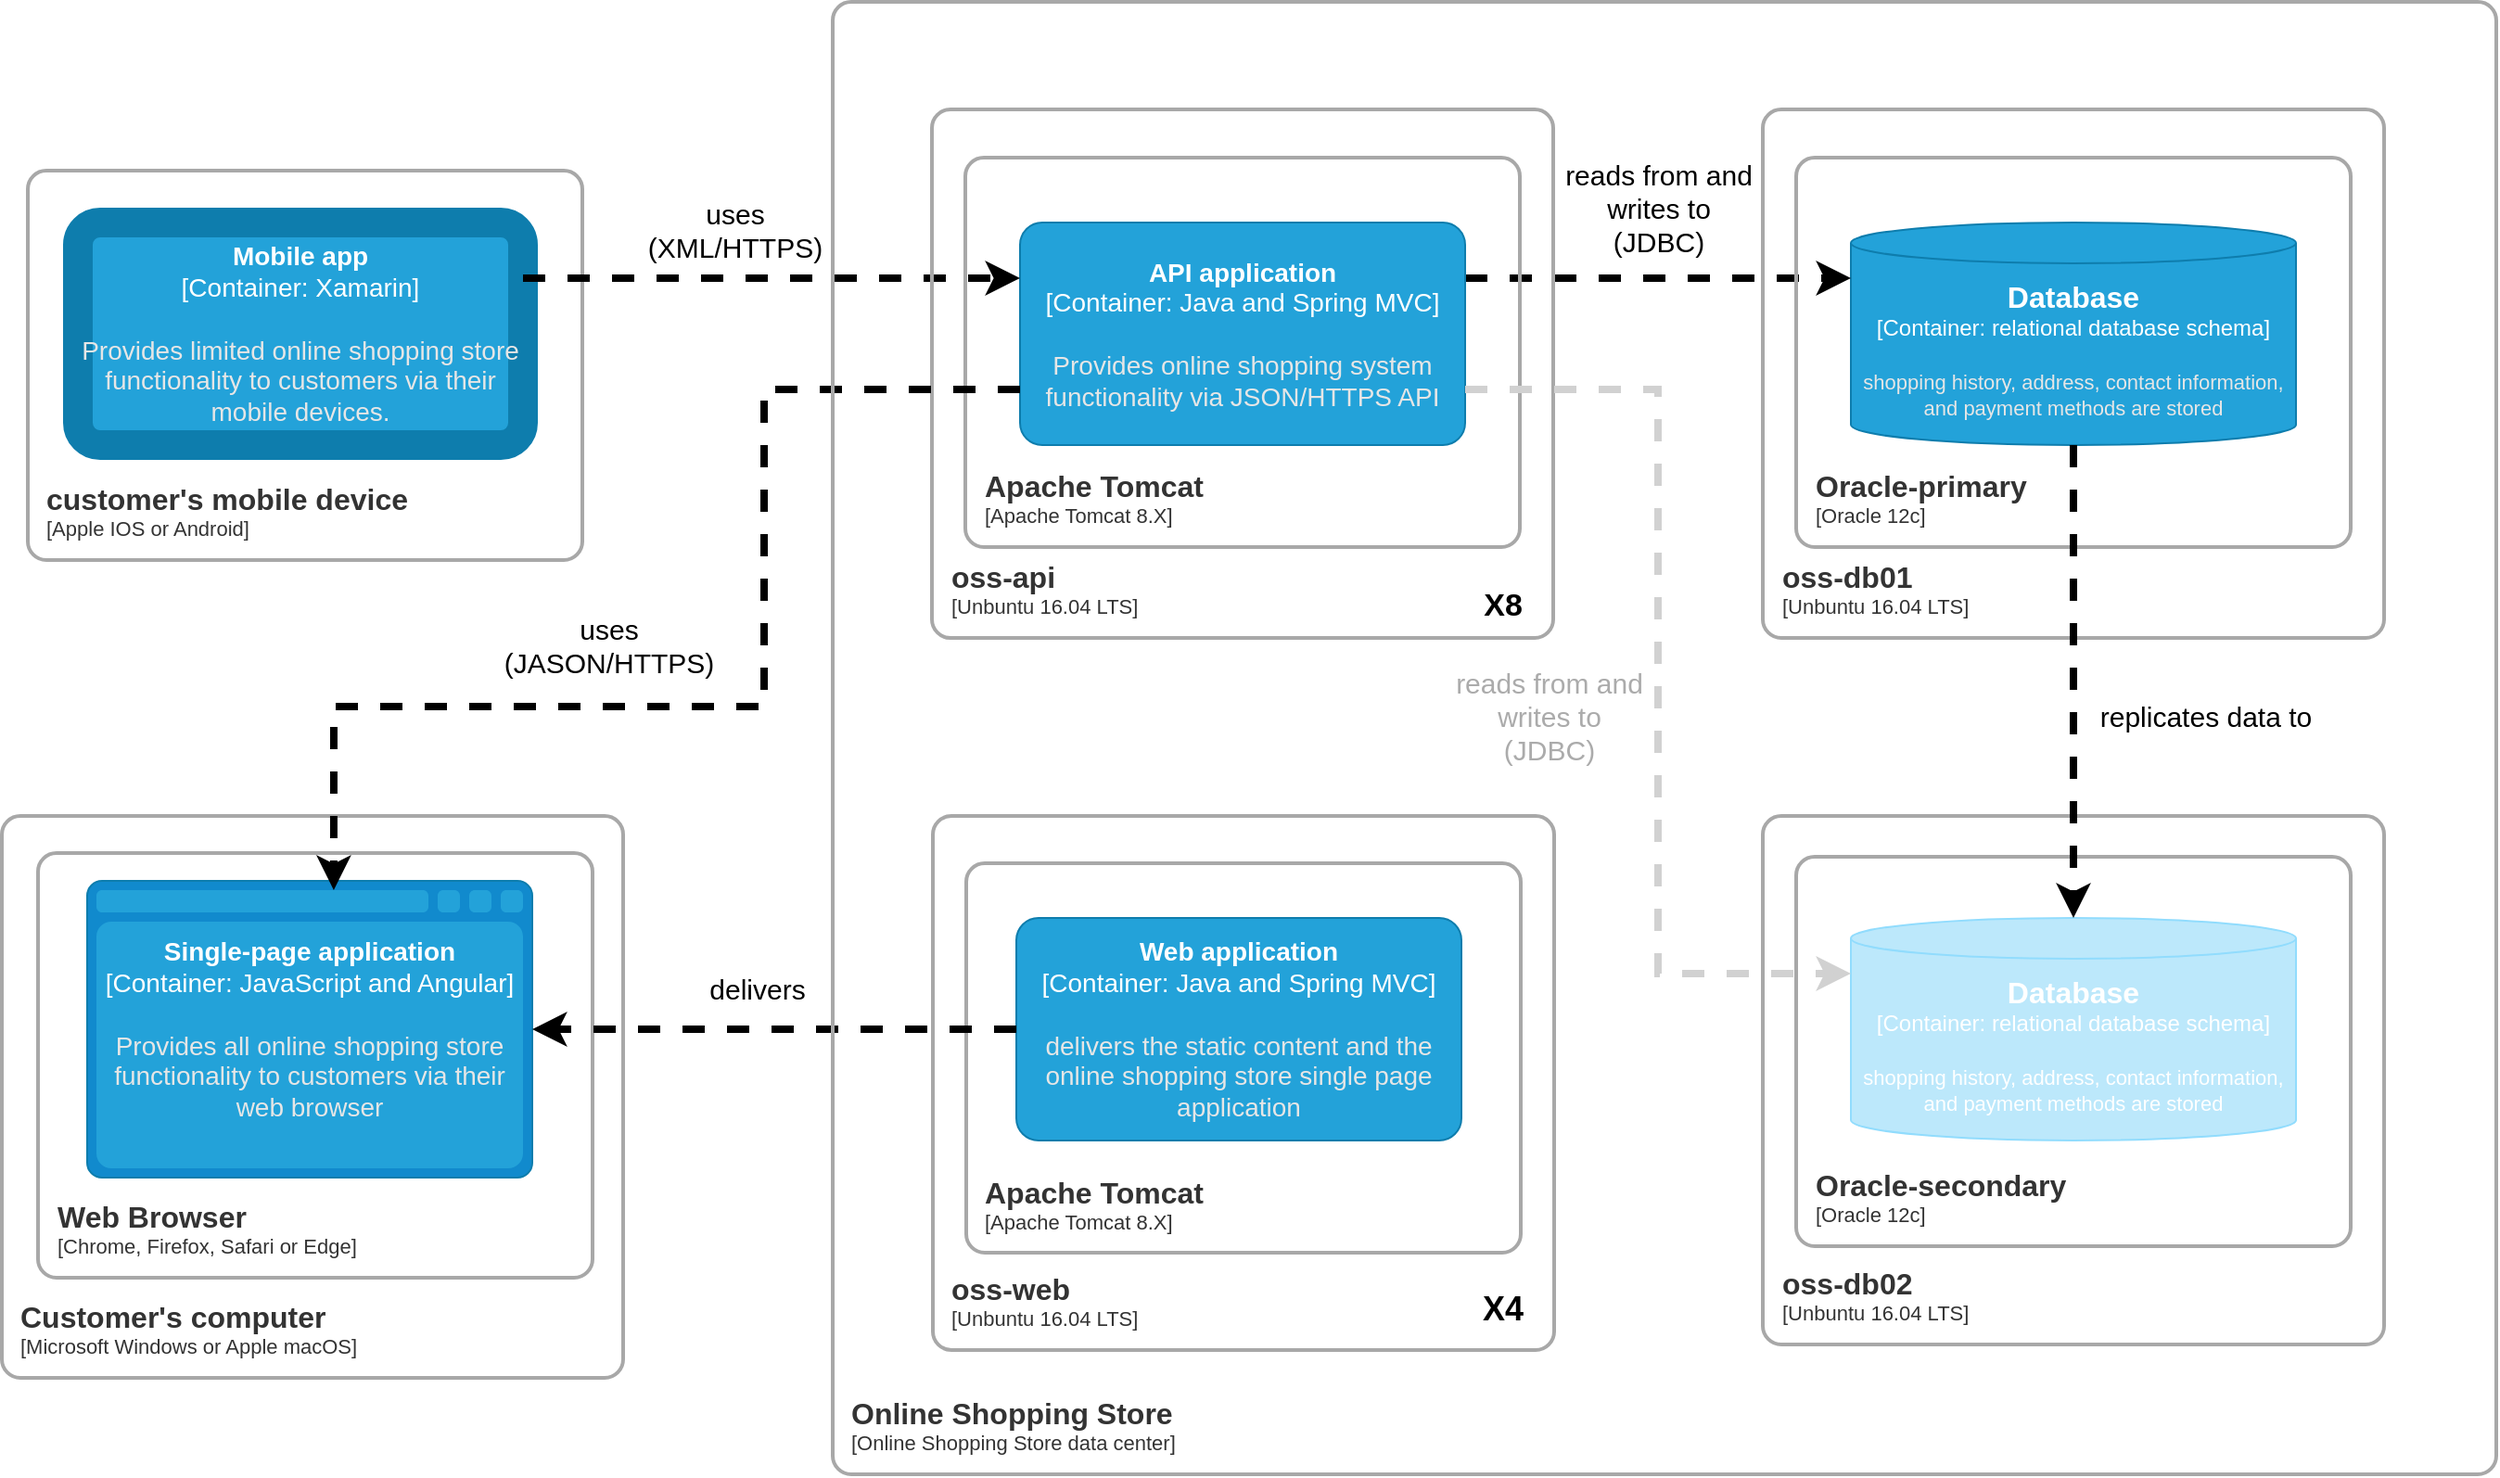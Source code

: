 <mxfile version="22.0.8" type="device">
  <diagram name="Page-1" id="v5ohUNkm4YD7jwQh4eD8">
    <mxGraphModel dx="1625" dy="1125" grid="0" gridSize="10" guides="1" tooltips="1" connect="1" arrows="1" fold="1" page="1" pageScale="1" pageWidth="1600" pageHeight="900" math="0" shadow="0">
      <root>
        <mxCell id="0" />
        <mxCell id="1" parent="0" />
        <object placeholders="1" c4Type="Database" c4Container="Container" c4Technology="relational database schema" c4Description="shopping history, address, contact information, and payment methods are stored" label="&lt;font style=&quot;font-size: 16px&quot;&gt;&lt;b&gt;%c4Type%&lt;/b&gt;&lt;/font&gt;&lt;div&gt;[%c4Container%:&amp;nbsp;%c4Technology%]&lt;/div&gt;&lt;br&gt;&lt;div&gt;&lt;font style=&quot;font-size: 11px&quot;&gt;&lt;font color=&quot;#E6E6E6&quot;&gt;%c4Description%&lt;/font&gt;&lt;/div&gt;" id="7fbWs8w8Dx33rmhqO2U3-28">
          <mxCell style="shape=cylinder3;size=11;whiteSpace=wrap;html=1;boundedLbl=1;rounded=0;labelBackgroundColor=none;fillColor=#23A2D9;fontSize=12;fontColor=#ffffff;align=center;strokeColor=#0E7DAD;metaEdit=1;points=[[0.5,0,0],[1,0.25,0],[1,0.5,0],[1,0.75,0],[0.5,1,0],[0,0.75,0],[0,0.5,0],[0,0.25,0]];resizable=0;" vertex="1" parent="1">
            <mxGeometry x="1024" y="151" width="240" height="120" as="geometry" />
          </mxCell>
        </object>
        <object placeholders="1" c4Name="Web application" c4Type="Container" c4Technology="Java and Spring MVC" c4Description="delivers the static content and the online shopping store single page application" label="&lt;font style=&quot;font-size: 14px;&quot;&gt;&lt;b style=&quot;font-size: 14px;&quot;&gt;%c4Name%&lt;/b&gt;&lt;/font&gt;&lt;div style=&quot;font-size: 14px;&quot;&gt;[%c4Type%: %c4Technology%]&lt;/div&gt;&lt;br style=&quot;font-size: 14px;&quot;&gt;&lt;div style=&quot;font-size: 14px;&quot;&gt;&lt;font style=&quot;font-size: 14px;&quot;&gt;&lt;font color=&quot;#E6E6E6&quot; style=&quot;font-size: 14px;&quot;&gt;%c4Description%&lt;/font&gt;&lt;/font&gt;&lt;/div&gt;" id="7fbWs8w8Dx33rmhqO2U3-36">
          <mxCell style="rounded=1;whiteSpace=wrap;html=1;fontSize=14;labelBackgroundColor=none;fillColor=#23A2D9;fontColor=#ffffff;align=center;arcSize=10;strokeColor=#0E7DAD;metaEdit=1;resizable=0;points=[[0.25,0,0],[0.5,0,0],[0.75,0,0],[1,0.25,0],[1,0.5,0],[1,0.75,0],[0.75,1,0],[0.5,1,0],[0.25,1,0],[0,0.75,0],[0,0.5,0],[0,0.25,0]];" vertex="1" parent="1">
            <mxGeometry x="574" y="526" width="240" height="120" as="geometry" />
          </mxCell>
        </object>
        <object placeholders="1" c4Type="Single-page application" c4Container="Container" c4Technology="JavaScript and Angular" c4Description="Provides all online shopping store functionality to customers via their web browser" label="&lt;font style=&quot;font-size: 14px;&quot;&gt;&lt;b style=&quot;font-size: 14px;&quot;&gt;%c4Type%&lt;/b&gt;&lt;/font&gt;&lt;div style=&quot;font-size: 14px;&quot;&gt;[%c4Container%:&amp;nbsp;%c4Technology%]&lt;/div&gt;&lt;br style=&quot;font-size: 14px;&quot;&gt;&lt;div style=&quot;font-size: 14px;&quot;&gt;&lt;font style=&quot;font-size: 14px;&quot;&gt;&lt;font color=&quot;#E6E6E6&quot; style=&quot;font-size: 14px;&quot;&gt;%c4Description%&lt;/font&gt;&lt;/font&gt;&lt;/div&gt;" id="7fbWs8w8Dx33rmhqO2U3-37">
          <mxCell style="shape=mxgraph.c4.webBrowserContainer2;whiteSpace=wrap;html=1;boundedLbl=1;rounded=0;labelBackgroundColor=none;strokeColor=#118ACD;fillColor=#23A2D9;strokeColor=#118ACD;strokeColor2=#0E7DAD;fontSize=14;fontColor=#ffffff;align=center;metaEdit=1;points=[[0.5,0,0],[1,0.25,0],[1,0.5,0],[1,0.75,0],[0.5,1,0],[0,0.75,0],[0,0.5,0],[0,0.25,0]];resizable=0;" vertex="1" parent="1">
            <mxGeometry x="73" y="506" width="240" height="160" as="geometry" />
          </mxCell>
        </object>
        <object placeholders="1" c4Name="Mobile app" c4Type="Container" c4Technology="Xamarin" c4Description="Provides limited online shopping store functionality to customers via their mobile devices." label="&lt;font style=&quot;font-size: 14px;&quot;&gt;&lt;b style=&quot;font-size: 14px;&quot;&gt;%c4Name%&lt;/b&gt;&lt;/font&gt;&lt;div style=&quot;font-size: 14px;&quot;&gt;[%c4Type%: %c4Technology%]&lt;/div&gt;&lt;br style=&quot;font-size: 14px;&quot;&gt;&lt;div style=&quot;font-size: 14px;&quot;&gt;&lt;font style=&quot;font-size: 14px;&quot;&gt;&lt;font color=&quot;#E6E6E6&quot; style=&quot;font-size: 14px;&quot;&gt;%c4Description%&lt;/font&gt;&lt;/font&gt;&lt;/div&gt;" id="7fbWs8w8Dx33rmhqO2U3-39">
          <mxCell style="rounded=1;whiteSpace=wrap;html=1;fontSize=14;labelBackgroundColor=none;fillColor=#23A2D9;fontColor=#ffffff;align=center;arcSize=10;strokeColor=#0E7DAD;metaEdit=1;resizable=0;points=[[0.25,0,0],[0.5,0,0],[0.75,0,0],[1,0.25,0],[1,0.5,0],[1,0.75,0],[0.75,1,0],[0.5,1,0],[0.25,1,0],[0,0.75,0],[0,0.5,0],[0,0.25,0]];strokeWidth=16;" vertex="1" parent="1">
            <mxGeometry x="68" y="151" width="240" height="120" as="geometry" />
          </mxCell>
        </object>
        <mxCell id="7fbWs8w8Dx33rmhqO2U3-61" value="&lt;font style=&quot;font-size: 15px;&quot;&gt;delivers&lt;/font&gt;" style="edgeLabel;html=1;align=center;verticalAlign=middle;resizable=0;points=[];fontSize=15;" vertex="1" connectable="0" parent="1">
          <mxGeometry x="434" y="564" as="geometry" />
        </mxCell>
        <mxCell id="7fbWs8w8Dx33rmhqO2U3-62" value="&lt;font style=&quot;font-size: 15px;&quot;&gt;reads from and &lt;br style=&quot;font-size: 15px;&quot;&gt;writes to&lt;br style=&quot;font-size: 15px;&quot;&gt;(JDBC)&lt;br style=&quot;font-size: 15px;&quot;&gt;&lt;/font&gt;" style="edgeLabel;html=1;align=center;verticalAlign=middle;resizable=0;points=[];fontSize=15;" vertex="1" connectable="0" parent="1">
          <mxGeometry x="920" y="143" as="geometry" />
        </mxCell>
        <mxCell id="7fbWs8w8Dx33rmhqO2U3-64" value="&lt;font style=&quot;font-size: 15px;&quot;&gt;uses&lt;br style=&quot;font-size: 15px;&quot;&gt;(JASON/HTTPS)&lt;br style=&quot;font-size: 15px;&quot;&gt;&lt;/font&gt;" style="edgeLabel;html=1;align=center;verticalAlign=middle;resizable=0;points=[];fontSize=15;" vertex="1" connectable="0" parent="1">
          <mxGeometry x="680" y="385" as="geometry">
            <mxPoint x="-326" y="-6" as="offset" />
          </mxGeometry>
        </mxCell>
        <mxCell id="7fbWs8w8Dx33rmhqO2U3-68" value="&lt;font style=&quot;font-size: 15px;&quot;&gt;uses&lt;br style=&quot;font-size: 15px;&quot;&gt;(XML/HTTPS)&lt;/font&gt;" style="edgeLabel;html=1;align=center;verticalAlign=middle;resizable=0;points=[];labelBackgroundColor=none;fontSize=15;" vertex="1" connectable="0" parent="1">
          <mxGeometry x="635" y="90" as="geometry">
            <mxPoint x="-213" y="65" as="offset" />
          </mxGeometry>
        </mxCell>
        <mxCell id="7fbWs8w8Dx33rmhqO2U3-69" value="&lt;span style=&quot;font-size: 15px;&quot;&gt;replicates data to&lt;/span&gt;" style="edgeLabel;html=1;align=center;verticalAlign=middle;resizable=0;points=[];labelBackgroundColor=none;fontSize=15;" vertex="1" connectable="0" parent="1">
          <mxGeometry x="1215" y="417" as="geometry" />
        </mxCell>
        <object placeholders="1" c4Name="customer&#39;s mobile device" c4Type="SystemScopeBoundary" c4Application="Apple IOS or Android" label="&lt;font style=&quot;font-size: 16px&quot;&gt;&lt;b&gt;&lt;div style=&quot;text-align: left&quot;&gt;%c4Name%&lt;/div&gt;&lt;/b&gt;&lt;/font&gt;&lt;div style=&quot;text-align: left&quot;&gt;[%c4Application%]&lt;/div&gt;" id="7fbWs8w8Dx33rmhqO2U3-74">
          <mxCell style="rounded=1;fontSize=11;whiteSpace=wrap;html=1;arcSize=20;fillColor=none;strokeColor=#a8a8a8;fontColor=#333333;labelBackgroundColor=none;align=left;verticalAlign=bottom;labelBorderColor=none;spacingTop=0;spacing=10;metaEdit=1;rotatable=0;perimeter=rectanglePerimeter;noLabel=0;labelPadding=0;allowArrows=0;connectable=0;expand=0;recursiveResize=0;editable=1;pointerEvents=0;absoluteArcSize=1;points=[[0.25,0,0],[0.5,0,0],[0.75,0,0],[1,0.25,0],[1,0.5,0],[1,0.75,0],[0.75,1,0],[0.5,1,0],[0.25,1,0],[0,0.75,0],[0,0.5,0],[0,0.25,0]];strokeWidth=2;" vertex="1" parent="1">
            <mxGeometry x="41" y="123" width="299" height="210" as="geometry" />
          </mxCell>
        </object>
        <mxCell id="7fbWs8w8Dx33rmhqO2U3-78" style="edgeStyle=orthogonalEdgeStyle;rounded=0;orthogonalLoop=1;jettySize=auto;html=1;exitX=1;exitY=0.25;exitDx=0;exitDy=0;exitPerimeter=0;entryX=0;entryY=0.25;entryDx=0;entryDy=0;entryPerimeter=0;strokeWidth=4;dashed=1;" edge="1" parent="1" source="7fbWs8w8Dx33rmhqO2U3-33" target="7fbWs8w8Dx33rmhqO2U3-28">
          <mxGeometry relative="1" as="geometry" />
        </mxCell>
        <object placeholders="1" c4Name="API application" c4Type="Container" c4Technology="Java and Spring MVC" c4Description="Provides online shopping system functionality via JSON/HTTPS API" label="&lt;font style=&quot;font-size: 14px;&quot;&gt;&lt;b style=&quot;font-size: 14px;&quot;&gt;%c4Name%&lt;/b&gt;&lt;/font&gt;&lt;div style=&quot;font-size: 14px;&quot;&gt;[%c4Type%: %c4Technology%]&lt;/div&gt;&lt;br style=&quot;font-size: 14px;&quot;&gt;&lt;div style=&quot;font-size: 14px;&quot;&gt;&lt;font style=&quot;font-size: 14px;&quot;&gt;&lt;font color=&quot;#E6E6E6&quot; style=&quot;font-size: 14px;&quot;&gt;%c4Description%&lt;/font&gt;&lt;/font&gt;&lt;/div&gt;" id="7fbWs8w8Dx33rmhqO2U3-33">
          <mxCell style="rounded=1;whiteSpace=wrap;html=1;fontSize=14;labelBackgroundColor=none;fillColor=#23A2D9;fontColor=#ffffff;align=center;arcSize=10;strokeColor=#0E7DAD;metaEdit=1;resizable=0;points=[[0.25,0,0],[0.5,0,0],[0.75,0,0],[1,0.25,0],[1,0.5,0],[1,0.75,0],[0.75,1,0],[0.5,1,0],[0.25,1,0],[0,0.75,0],[0,0.5,0],[0,0.25,0]];" vertex="1" parent="1">
            <mxGeometry x="576" y="151" width="240" height="120" as="geometry" />
          </mxCell>
        </object>
        <object placeholders="1" c4Type="Database" c4Container="Container" c4Technology="relational database schema" c4Description="shopping history, address, contact information, and payment methods are stored" label="&lt;font style=&quot;font-size: 16px&quot;&gt;&lt;b&gt;%c4Type%&lt;/b&gt;&lt;/font&gt;&lt;div&gt;[%c4Container%:&amp;nbsp;%c4Technology%]&lt;/div&gt;&lt;br&gt;&lt;div&gt;&lt;font style=&quot;font-size: 11px&quot;&gt;&lt;font&gt;%c4Description%&lt;/font&gt;&lt;/font&gt;&lt;/div&gt;" id="7fbWs8w8Dx33rmhqO2U3-76">
          <mxCell style="shape=cylinder3;size=11;whiteSpace=wrap;html=1;boundedLbl=1;rounded=0;labelBackgroundColor=none;fillColor=#bce8fb;fontSize=12;fontColor=#FFFFFF;align=center;strokeColor=#91dcfd;metaEdit=1;points=[[0.5,0,0],[1,0.25,0],[1,0.5,0],[1,0.75,0],[0.5,1,0],[0,0.75,0],[0,0.5,0],[0,0.25,0]];resizable=0;" vertex="1" parent="1">
            <mxGeometry x="1024" y="526" width="240" height="120" as="geometry" />
          </mxCell>
        </object>
        <mxCell id="7fbWs8w8Dx33rmhqO2U3-77" style="edgeStyle=orthogonalEdgeStyle;rounded=0;orthogonalLoop=1;jettySize=auto;html=1;exitX=1;exitY=0.25;exitDx=0;exitDy=0;exitPerimeter=0;entryX=0;entryY=0.25;entryDx=0;entryDy=0;entryPerimeter=0;dashed=1;strokeWidth=4;" edge="1" parent="1" source="7fbWs8w8Dx33rmhqO2U3-39" target="7fbWs8w8Dx33rmhqO2U3-33">
          <mxGeometry relative="1" as="geometry" />
        </mxCell>
        <object placeholders="1" c4Name="Apache Tomcat" c4Type="SystemScopeBoundary" c4Application="Apache Tomcat 8.X" label="&lt;font style=&quot;font-size: 16px&quot;&gt;&lt;b&gt;&lt;div style=&quot;text-align: left&quot;&gt;%c4Name%&lt;/div&gt;&lt;/b&gt;&lt;/font&gt;&lt;div style=&quot;text-align: left&quot;&gt;[%c4Application%]&lt;/div&gt;" id="7fbWs8w8Dx33rmhqO2U3-79">
          <mxCell style="rounded=1;fontSize=11;whiteSpace=wrap;html=1;arcSize=20;fillColor=none;strokeColor=#a8a8a8;fontColor=#333333;labelBackgroundColor=none;align=left;verticalAlign=bottom;labelBorderColor=none;spacingTop=0;spacing=10;metaEdit=1;rotatable=0;perimeter=rectanglePerimeter;noLabel=0;labelPadding=0;allowArrows=0;connectable=0;expand=0;recursiveResize=0;editable=1;pointerEvents=0;absoluteArcSize=1;points=[[0.25,0,0],[0.5,0,0],[0.75,0,0],[1,0.25,0],[1,0.5,0],[1,0.75,0],[0.75,1,0],[0.5,1,0],[0.25,1,0],[0,0.75,0],[0,0.5,0],[0,0.25,0]];strokeWidth=2;" vertex="1" parent="1">
            <mxGeometry x="546.5" y="116" width="299" height="210" as="geometry" />
          </mxCell>
        </object>
        <object placeholders="1" c4Name="Customer&#39;s computer" c4Type="SystemScopeBoundary" c4Application="Microsoft Windows or Apple macOS" label="&lt;font style=&quot;font-size: 16px&quot;&gt;&lt;b&gt;&lt;div style=&quot;text-align: left&quot;&gt;%c4Name%&lt;/div&gt;&lt;/b&gt;&lt;/font&gt;&lt;div style=&quot;text-align: left&quot;&gt;[%c4Application%]&lt;/div&gt;" id="7fbWs8w8Dx33rmhqO2U3-80">
          <mxCell style="rounded=1;fontSize=11;whiteSpace=wrap;html=1;arcSize=20;fillColor=none;strokeColor=#a8a8a8;fontColor=#333333;labelBackgroundColor=none;align=left;verticalAlign=bottom;labelBorderColor=none;spacingTop=0;spacing=10;metaEdit=1;rotatable=0;perimeter=rectanglePerimeter;noLabel=0;labelPadding=0;allowArrows=0;connectable=0;expand=0;recursiveResize=0;editable=1;pointerEvents=0;absoluteArcSize=1;points=[[0.25,0,0],[0.5,0,0],[0.75,0,0],[1,0.25,0],[1,0.5,0],[1,0.75,0],[0.75,1,0],[0.5,1,0],[0.25,1,0],[0,0.75,0],[0,0.5,0],[0,0.25,0]];strokeWidth=2;" vertex="1" parent="1">
            <mxGeometry x="27" y="471" width="335" height="303" as="geometry" />
          </mxCell>
        </object>
        <object placeholders="1" c4Name="Web Browser" c4Type="SystemScopeBoundary" c4Application="Chrome, Firefox, Safari or Edge" label="&lt;font style=&quot;font-size: 16px&quot;&gt;&lt;b&gt;&lt;div style=&quot;text-align: left&quot;&gt;%c4Name%&lt;/div&gt;&lt;/b&gt;&lt;/font&gt;&lt;div style=&quot;text-align: left&quot;&gt;[%c4Application%]&lt;/div&gt;" id="7fbWs8w8Dx33rmhqO2U3-81">
          <mxCell style="rounded=1;fontSize=11;whiteSpace=wrap;html=1;arcSize=20;fillColor=none;strokeColor=#a8a8a8;fontColor=#333333;labelBackgroundColor=none;align=left;verticalAlign=bottom;labelBorderColor=none;spacingTop=0;spacing=10;metaEdit=1;rotatable=0;perimeter=rectanglePerimeter;noLabel=0;labelPadding=0;allowArrows=0;connectable=0;expand=0;recursiveResize=0;editable=1;pointerEvents=0;absoluteArcSize=1;points=[[0.25,0,0],[0.5,0,0],[0.75,0,0],[1,0.25,0],[1,0.5,0],[1,0.75,0],[0.75,1,0],[0.5,1,0],[0.25,1,0],[0,0.75,0],[0,0.5,0],[0,0.25,0]];strokeWidth=2;" vertex="1" parent="1">
            <mxGeometry x="46.5" y="491" width="299" height="229" as="geometry" />
          </mxCell>
        </object>
        <object placeholders="1" c4Name="oss-web" c4Type="SystemScopeBoundary" c4Application="Unbuntu 16.04 LTS" label="&lt;font style=&quot;font-size: 16px&quot;&gt;&lt;b&gt;&lt;div style=&quot;text-align: left&quot;&gt;%c4Name%&lt;/div&gt;&lt;/b&gt;&lt;/font&gt;&lt;div style=&quot;text-align: left&quot;&gt;[%c4Application%]&lt;/div&gt;" id="7fbWs8w8Dx33rmhqO2U3-82">
          <mxCell style="rounded=1;fontSize=11;whiteSpace=wrap;html=1;arcSize=20;fillColor=none;strokeColor=#a8a8a8;fontColor=#333333;labelBackgroundColor=none;align=left;verticalAlign=bottom;labelBorderColor=none;spacingTop=0;spacing=10;metaEdit=1;rotatable=0;perimeter=rectanglePerimeter;noLabel=0;labelPadding=0;allowArrows=0;connectable=0;expand=0;recursiveResize=0;editable=1;pointerEvents=0;absoluteArcSize=1;points=[[0.25,0,0],[0.5,0,0],[0.75,0,0],[1,0.25,0],[1,0.5,0],[1,0.75,0],[0.75,1,0],[0.5,1,0],[0.25,1,0],[0,0.75,0],[0,0.5,0],[0,0.25,0]];strokeWidth=2;" vertex="1" parent="1">
            <mxGeometry x="529" y="471" width="335" height="288" as="geometry" />
          </mxCell>
        </object>
        <object placeholders="1" c4Name="Apache Tomcat" c4Type="SystemScopeBoundary" c4Application="Apache Tomcat 8.X" label="&lt;font style=&quot;font-size: 16px&quot;&gt;&lt;b&gt;&lt;div style=&quot;text-align: left&quot;&gt;%c4Name%&lt;/div&gt;&lt;/b&gt;&lt;/font&gt;&lt;div style=&quot;text-align: left&quot;&gt;[%c4Application%]&lt;/div&gt;" id="7fbWs8w8Dx33rmhqO2U3-83">
          <mxCell style="rounded=1;fontSize=11;whiteSpace=wrap;html=1;arcSize=20;fillColor=none;strokeColor=#a8a8a8;fontColor=#333333;labelBackgroundColor=none;align=left;verticalAlign=bottom;labelBorderColor=none;spacingTop=0;spacing=10;metaEdit=1;rotatable=0;perimeter=rectanglePerimeter;noLabel=0;labelPadding=0;allowArrows=0;connectable=0;expand=0;recursiveResize=0;editable=1;pointerEvents=0;absoluteArcSize=1;points=[[0.25,0,0],[0.5,0,0],[0.75,0,0],[1,0.25,0],[1,0.5,0],[1,0.75,0],[0.75,1,0],[0.5,1,0],[0.25,1,0],[0,0.75,0],[0,0.5,0],[0,0.25,0]];strokeWidth=2;" vertex="1" parent="1">
            <mxGeometry x="547" y="496.5" width="299" height="210" as="geometry" />
          </mxCell>
        </object>
        <object placeholders="1" c4Name="oss-api" c4Type="SystemScopeBoundary" c4Application="Unbuntu 16.04 LTS" label="&lt;font style=&quot;font-size: 16px&quot;&gt;&lt;b&gt;&lt;div style=&quot;text-align: left&quot;&gt;%c4Name%&lt;/div&gt;&lt;/b&gt;&lt;/font&gt;&lt;div style=&quot;text-align: left&quot;&gt;[%c4Application%]&lt;/div&gt;" id="7fbWs8w8Dx33rmhqO2U3-84">
          <mxCell style="rounded=1;fontSize=11;whiteSpace=wrap;html=1;arcSize=20;fillColor=none;strokeColor=#a8a8a8;fontColor=#333333;labelBackgroundColor=none;align=left;verticalAlign=bottom;labelBorderColor=none;spacingTop=0;spacing=10;metaEdit=1;rotatable=0;perimeter=rectanglePerimeter;noLabel=0;labelPadding=0;allowArrows=0;connectable=0;expand=0;recursiveResize=0;editable=1;pointerEvents=0;absoluteArcSize=1;points=[[0.25,0,0],[0.5,0,0],[0.75,0,0],[1,0.25,0],[1,0.5,0],[1,0.75,0],[0.75,1,0],[0.5,1,0],[0.25,1,0],[0,0.75,0],[0,0.5,0],[0,0.25,0]];strokeWidth=2;" vertex="1" parent="1">
            <mxGeometry x="528.5" y="90" width="335" height="285" as="geometry" />
          </mxCell>
        </object>
        <mxCell id="7fbWs8w8Dx33rmhqO2U3-85" value="X8" style="text;html=1;align=center;verticalAlign=middle;resizable=0;points=[];autosize=1;strokeColor=none;fillColor=none;fontStyle=1;fontSize=17;" vertex="1" parent="1">
          <mxGeometry x="816" y="342" width="39" height="32" as="geometry" />
        </mxCell>
        <mxCell id="7fbWs8w8Dx33rmhqO2U3-86" value="X4" style="text;html=1;align=center;verticalAlign=middle;resizable=0;points=[];autosize=1;strokeColor=none;fillColor=none;fontSize=18;fontStyle=1" vertex="1" parent="1">
          <mxGeometry x="816" y="720" width="40" height="34" as="geometry" />
        </mxCell>
        <object placeholders="1" c4Name="oss-db01" c4Type="SystemScopeBoundary" c4Application="Unbuntu 16.04 LTS" label="&lt;font style=&quot;font-size: 16px&quot;&gt;&lt;b&gt;&lt;div style=&quot;text-align: left&quot;&gt;%c4Name%&lt;/div&gt;&lt;/b&gt;&lt;/font&gt;&lt;div style=&quot;text-align: left&quot;&gt;[%c4Application%]&lt;/div&gt;" id="7fbWs8w8Dx33rmhqO2U3-87">
          <mxCell style="rounded=1;fontSize=11;whiteSpace=wrap;html=1;arcSize=20;fillColor=none;strokeColor=#a8a8a8;fontColor=#333333;labelBackgroundColor=none;align=left;verticalAlign=bottom;labelBorderColor=none;spacingTop=0;spacing=10;metaEdit=1;rotatable=0;perimeter=rectanglePerimeter;noLabel=0;labelPadding=0;allowArrows=0;connectable=0;expand=0;recursiveResize=0;editable=1;pointerEvents=0;absoluteArcSize=1;points=[[0.25,0,0],[0.5,0,0],[0.75,0,0],[1,0.25,0],[1,0.5,0],[1,0.75,0],[0.75,1,0],[0.5,1,0],[0.25,1,0],[0,0.75,0],[0,0.5,0],[0,0.25,0]];strokeWidth=2;" vertex="1" parent="1">
            <mxGeometry x="976.5" y="90" width="335" height="285" as="geometry" />
          </mxCell>
        </object>
        <object placeholders="1" c4Name="Oracle-primary" c4Type="SystemScopeBoundary" c4Application="Oracle 12c" label="&lt;font style=&quot;font-size: 16px&quot;&gt;&lt;b&gt;&lt;div style=&quot;text-align: left&quot;&gt;%c4Name%&lt;/div&gt;&lt;/b&gt;&lt;/font&gt;&lt;div style=&quot;text-align: left&quot;&gt;[%c4Application%]&lt;/div&gt;" id="7fbWs8w8Dx33rmhqO2U3-88">
          <mxCell style="rounded=1;fontSize=11;whiteSpace=wrap;html=1;arcSize=20;fillColor=none;strokeColor=#a8a8a8;fontColor=#333333;labelBackgroundColor=none;align=left;verticalAlign=bottom;labelBorderColor=none;spacingTop=0;spacing=10;metaEdit=1;rotatable=0;perimeter=rectanglePerimeter;noLabel=0;labelPadding=0;allowArrows=0;connectable=0;expand=0;recursiveResize=0;editable=1;pointerEvents=0;absoluteArcSize=1;points=[[0.25,0,0],[0.5,0,0],[0.75,0,0],[1,0.25,0],[1,0.5,0],[1,0.75,0],[0.75,1,0],[0.5,1,0],[0.25,1,0],[0,0.75,0],[0,0.5,0],[0,0.25,0]];strokeWidth=2;" vertex="1" parent="1">
            <mxGeometry x="994.5" y="116" width="299" height="210" as="geometry" />
          </mxCell>
        </object>
        <object placeholders="1" c4Name="oss-db02" c4Type="SystemScopeBoundary" c4Application="Unbuntu 16.04 LTS" label="&lt;font style=&quot;font-size: 16px&quot;&gt;&lt;b&gt;&lt;div style=&quot;text-align: left&quot;&gt;%c4Name%&lt;/div&gt;&lt;/b&gt;&lt;/font&gt;&lt;div style=&quot;text-align: left&quot;&gt;[%c4Application%]&lt;/div&gt;" id="7fbWs8w8Dx33rmhqO2U3-89">
          <mxCell style="rounded=1;fontSize=11;whiteSpace=wrap;html=1;arcSize=20;fillColor=none;strokeColor=#a8a8a8;fontColor=#333333;labelBackgroundColor=none;align=left;verticalAlign=bottom;labelBorderColor=none;spacingTop=0;spacing=10;metaEdit=1;rotatable=0;perimeter=rectanglePerimeter;noLabel=0;labelPadding=0;allowArrows=0;connectable=0;expand=0;recursiveResize=0;editable=1;pointerEvents=0;absoluteArcSize=1;points=[[0.25,0,0],[0.5,0,0],[0.75,0,0],[1,0.25,0],[1,0.5,0],[1,0.75,0],[0.75,1,0],[0.5,1,0],[0.25,1,0],[0,0.75,0],[0,0.5,0],[0,0.25,0]];strokeWidth=2;" vertex="1" parent="1">
            <mxGeometry x="976.5" y="471" width="335" height="285" as="geometry" />
          </mxCell>
        </object>
        <object placeholders="1" c4Name="Oracle-secondary" c4Type="SystemScopeBoundary" c4Application="Oracle 12c" label="&lt;font style=&quot;font-size: 16px&quot;&gt;&lt;b&gt;&lt;div style=&quot;text-align: left&quot;&gt;%c4Name%&lt;/div&gt;&lt;/b&gt;&lt;/font&gt;&lt;div style=&quot;text-align: left&quot;&gt;[%c4Application%]&lt;/div&gt;" id="7fbWs8w8Dx33rmhqO2U3-90">
          <mxCell style="rounded=1;fontSize=11;whiteSpace=wrap;html=1;arcSize=20;fillColor=none;strokeColor=#a8a8a8;fontColor=#333333;labelBackgroundColor=none;align=left;verticalAlign=bottom;labelBorderColor=none;spacingTop=0;spacing=10;metaEdit=1;rotatable=0;perimeter=rectanglePerimeter;noLabel=0;labelPadding=0;allowArrows=0;connectable=0;expand=0;recursiveResize=0;editable=1;pointerEvents=0;absoluteArcSize=1;points=[[0.25,0,0],[0.5,0,0],[0.75,0,0],[1,0.25,0],[1,0.5,0],[1,0.75,0],[0.75,1,0],[0.5,1,0],[0.25,1,0],[0,0.75,0],[0,0.5,0],[0,0.25,0]];strokeWidth=2;" vertex="1" parent="1">
            <mxGeometry x="994.5" y="493" width="299" height="210" as="geometry" />
          </mxCell>
        </object>
        <mxCell id="7fbWs8w8Dx33rmhqO2U3-92" style="edgeStyle=orthogonalEdgeStyle;rounded=0;orthogonalLoop=1;jettySize=auto;html=1;exitX=0;exitY=0.5;exitDx=0;exitDy=0;exitPerimeter=0;entryX=1;entryY=0.5;entryDx=0;entryDy=0;entryPerimeter=0;strokeWidth=4;dashed=1;" edge="1" parent="1" source="7fbWs8w8Dx33rmhqO2U3-36" target="7fbWs8w8Dx33rmhqO2U3-37">
          <mxGeometry relative="1" as="geometry" />
        </mxCell>
        <mxCell id="7fbWs8w8Dx33rmhqO2U3-93" style="edgeStyle=orthogonalEdgeStyle;rounded=0;orthogonalLoop=1;jettySize=auto;html=1;exitX=0.5;exitY=1;exitDx=0;exitDy=0;exitPerimeter=0;entryX=0.5;entryY=0;entryDx=0;entryDy=0;entryPerimeter=0;strokeWidth=4;dashed=1;" edge="1" parent="1" source="7fbWs8w8Dx33rmhqO2U3-28" target="7fbWs8w8Dx33rmhqO2U3-76">
          <mxGeometry relative="1" as="geometry" />
        </mxCell>
        <mxCell id="7fbWs8w8Dx33rmhqO2U3-95" style="edgeStyle=orthogonalEdgeStyle;rounded=0;orthogonalLoop=1;jettySize=auto;html=1;exitX=0;exitY=0.75;exitDx=0;exitDy=0;exitPerimeter=0;entryX=0.554;entryY=0.031;entryDx=0;entryDy=0;entryPerimeter=0;dashed=1;strokeWidth=4;" edge="1" parent="1" source="7fbWs8w8Dx33rmhqO2U3-33" target="7fbWs8w8Dx33rmhqO2U3-37">
          <mxGeometry relative="1" as="geometry">
            <Array as="points">
              <mxPoint x="438" y="241" />
              <mxPoint x="438" y="412" />
              <mxPoint x="206" y="412" />
            </Array>
          </mxGeometry>
        </mxCell>
        <mxCell id="7fbWs8w8Dx33rmhqO2U3-96" style="edgeStyle=orthogonalEdgeStyle;rounded=0;orthogonalLoop=1;jettySize=auto;html=1;exitX=1;exitY=0.75;exitDx=0;exitDy=0;exitPerimeter=0;entryX=0;entryY=0.25;entryDx=0;entryDy=0;entryPerimeter=0;dashed=1;strokeWidth=4;strokeColor=#D1D1D1;" edge="1" parent="1" source="7fbWs8w8Dx33rmhqO2U3-33" target="7fbWs8w8Dx33rmhqO2U3-76">
          <mxGeometry relative="1" as="geometry" />
        </mxCell>
        <object placeholders="1" c4Name="Online Shopping Store" c4Type="SystemScopeBoundary" c4Application="Online Shopping Store data center" label="&lt;font style=&quot;font-size: 16px&quot;&gt;&lt;b&gt;&lt;div style=&quot;text-align: left&quot;&gt;%c4Name%&lt;/div&gt;&lt;/b&gt;&lt;/font&gt;&lt;div style=&quot;text-align: left&quot;&gt;[%c4Application%]&lt;/div&gt;" id="7fbWs8w8Dx33rmhqO2U3-97">
          <mxCell style="rounded=1;fontSize=11;whiteSpace=wrap;html=1;arcSize=20;fillColor=none;strokeColor=#a8a8a8;fontColor=#333333;labelBackgroundColor=none;align=left;verticalAlign=bottom;labelBorderColor=none;spacingTop=0;spacing=10;metaEdit=1;rotatable=0;perimeter=rectanglePerimeter;noLabel=0;labelPadding=0;allowArrows=0;connectable=0;expand=0;recursiveResize=0;editable=1;pointerEvents=0;absoluteArcSize=1;points=[[0.25,0,0],[0.5,0,0],[0.75,0,0],[1,0.25,0],[1,0.5,0],[1,0.75,0],[0.75,1,0],[0.5,1,0],[0.25,1,0],[0,0.75,0],[0,0.5,0],[0,0.25,0]];strokeWidth=2;" vertex="1" parent="1">
            <mxGeometry x="475" y="32" width="897" height="794" as="geometry" />
          </mxCell>
        </object>
        <mxCell id="7fbWs8w8Dx33rmhqO2U3-98" value="&lt;font style=&quot;font-size: 15px;&quot;&gt;reads from and &lt;br style=&quot;font-size: 15px;&quot;&gt;writes to&lt;br style=&quot;font-size: 15px;&quot;&gt;(JDBC)&lt;br style=&quot;font-size: 15px;&quot;&gt;&lt;/font&gt;" style="edgeLabel;html=1;align=center;verticalAlign=middle;resizable=0;points=[];fontSize=15;labelBackgroundColor=none;fontColor=#ababab;" vertex="1" connectable="0" parent="1">
          <mxGeometry x="861" y="417" as="geometry" />
        </mxCell>
      </root>
    </mxGraphModel>
  </diagram>
</mxfile>
